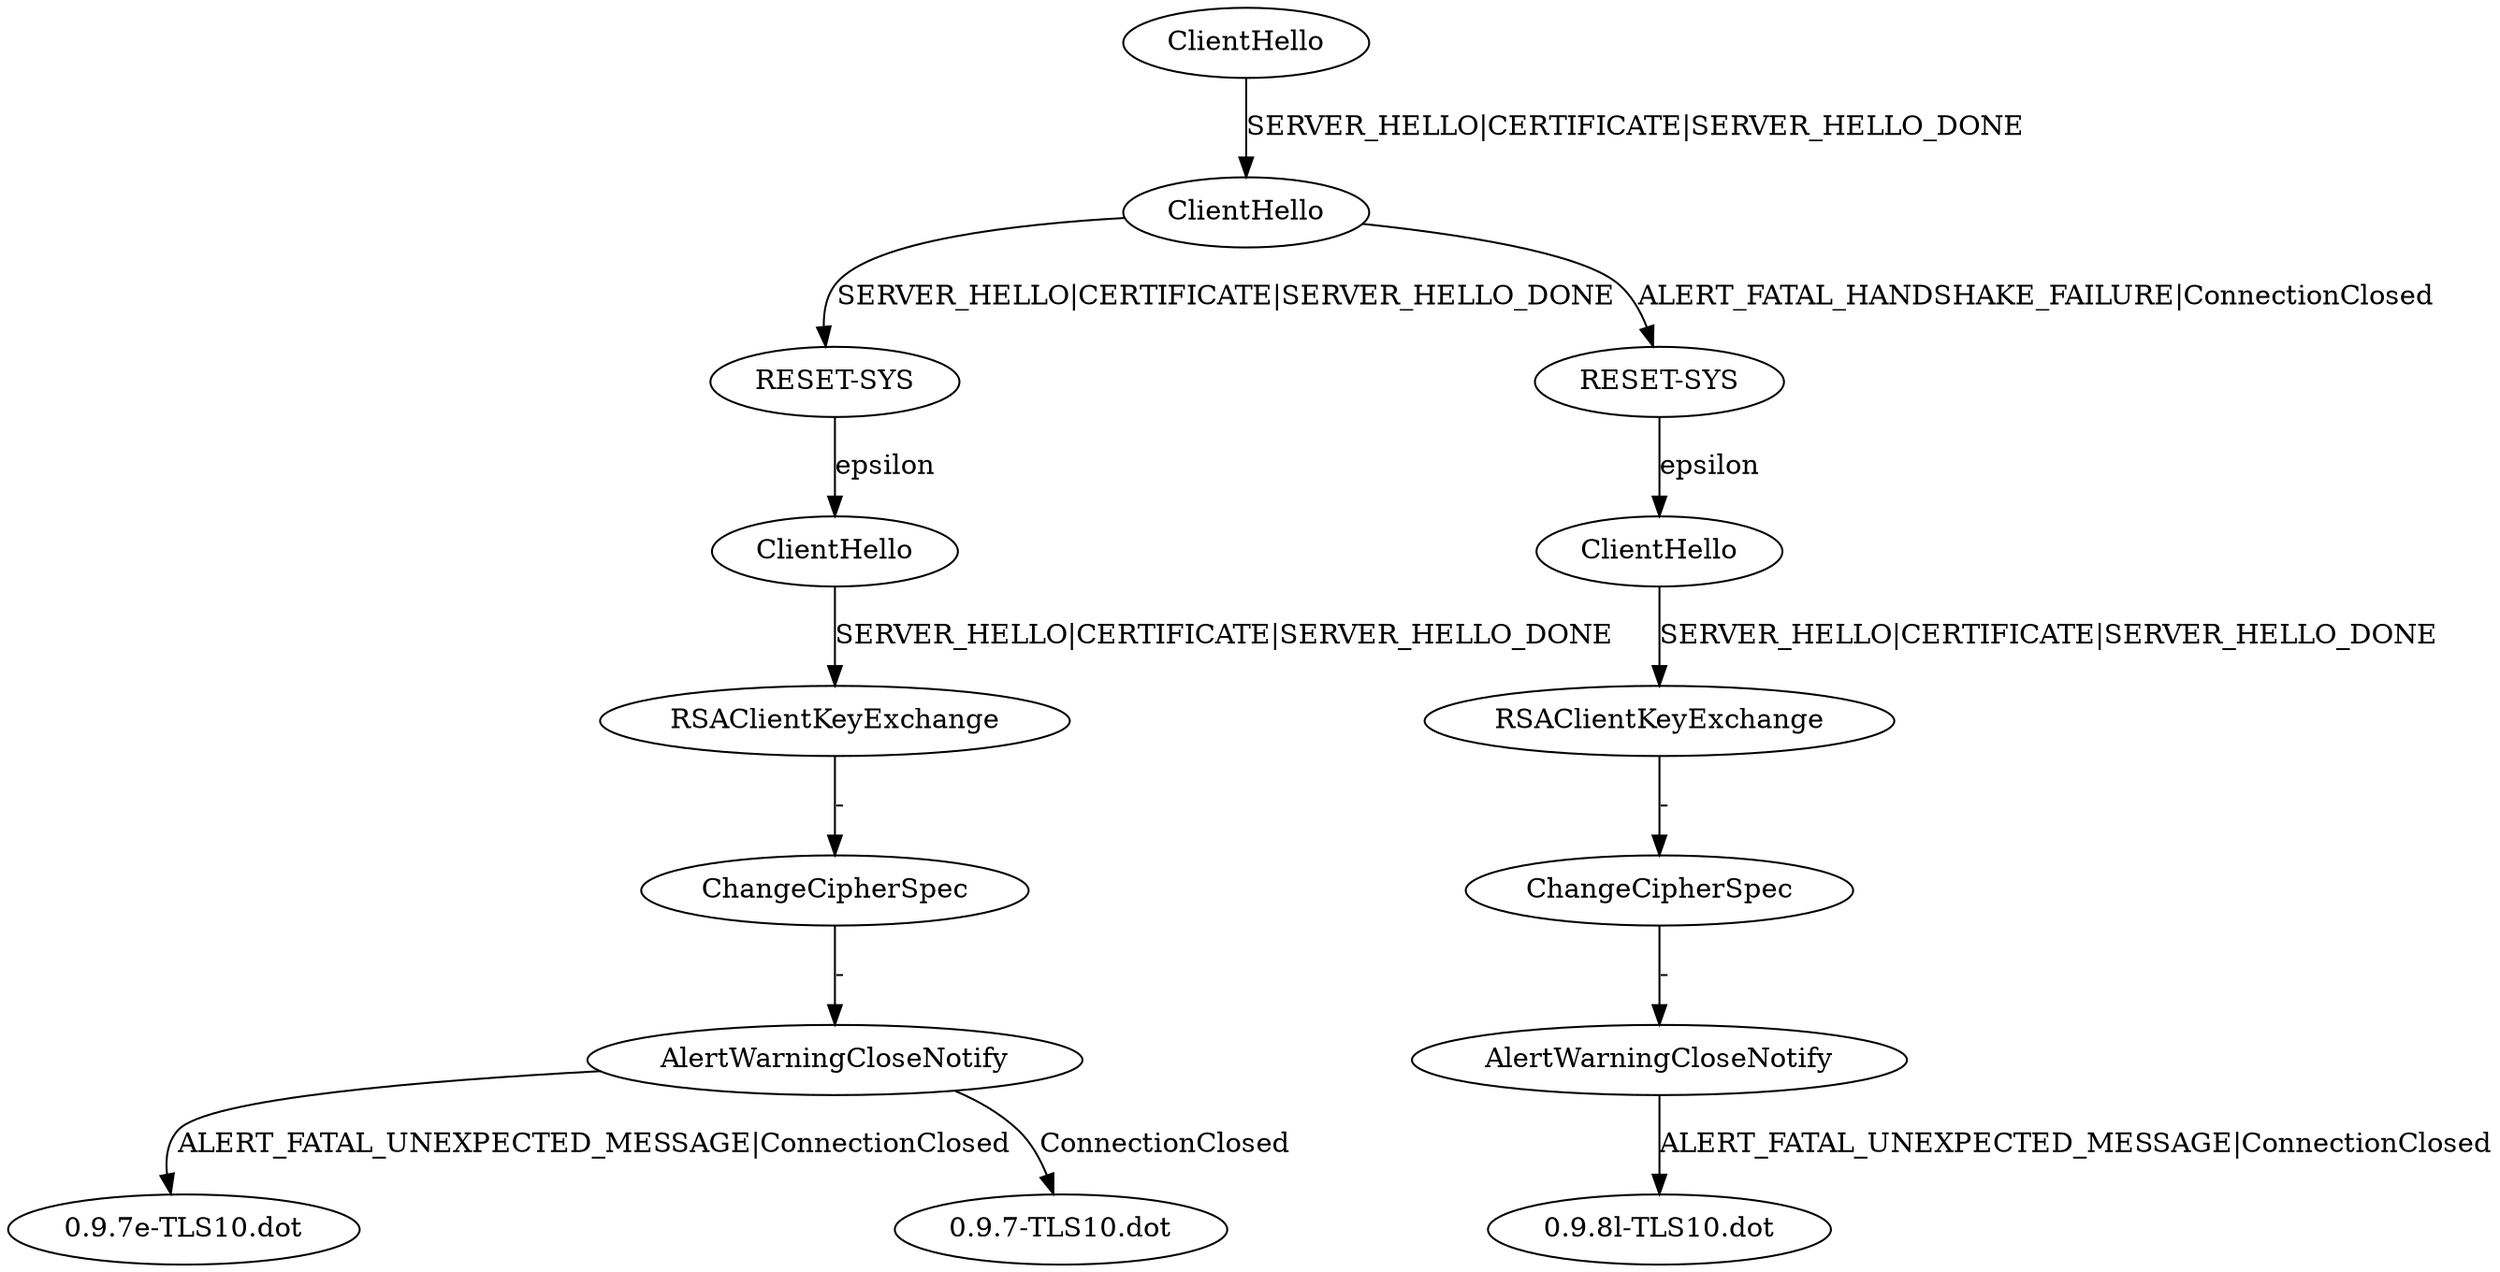 digraph "" {
	node [label="\N"];
	a0	[label=ClientHello];
	a1	[label=ClientHello];
	a0 -> a1	[key=0,
		label="SERVER_HELLO|CERTIFICATE|SERVER_HELLO_DONE"];
	a2	[label="RESET-SYS"];
	a1 -> a2	[key=0,
		label="SERVER_HELLO|CERTIFICATE|SERVER_HELLO_DONE"];
	a3	[label="RESET-SYS"];
	a1 -> a3	[key=0,
		label="ALERT_FATAL_HANDSHAKE_FAILURE|ConnectionClosed"];
	a5	[label=ClientHello];
	a2 -> a5	[key=0,
		label=epsilon];
	a4	[label=ClientHello];
	a3 -> a4	[key=0,
		label=epsilon];
	a6	[label=RSAClientKeyExchange];
	a4 -> a6	[key=0,
		label="SERVER_HELLO|CERTIFICATE|SERVER_HELLO_DONE"];
	a10	[label=RSAClientKeyExchange];
	a5 -> a10	[key=0,
		label="SERVER_HELLO|CERTIFICATE|SERVER_HELLO_DONE"];
	a7	[label=ChangeCipherSpec];
	a6 -> a7	[key=0,
		label="-"];
	a8	[label=AlertWarningCloseNotify];
	a7 -> a8	[key=0,
		label="-"];
	a9	[label="0.9.8l-TLS10.dot"];
	a8 -> a9	[key=0,
		label="ALERT_FATAL_UNEXPECTED_MESSAGE|ConnectionClosed"];
	a11	[label=ChangeCipherSpec];
	a10 -> a11	[key=0,
		label="-"];
	a12	[label=AlertWarningCloseNotify];
	a11 -> a12	[key=0,
		label="-"];
	a13	[label="0.9.7e-TLS10.dot"];
	a12 -> a13	[key=0,
		label="ALERT_FATAL_UNEXPECTED_MESSAGE|ConnectionClosed"];
	a14	[label="0.9.7-TLS10.dot"];
	a12 -> a14	[key=0,
		label=ConnectionClosed];
}
